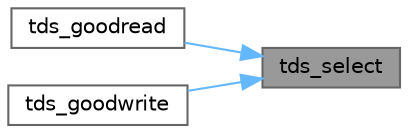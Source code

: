 digraph "tds_select"
{
 // LATEX_PDF_SIZE
  bgcolor="transparent";
  edge [fontname=Helvetica,fontsize=10,labelfontname=Helvetica,labelfontsize=10];
  node [fontname=Helvetica,fontsize=10,shape=box,height=0.2,width=0.4];
  rankdir="RL";
  Node1 [id="Node000001",label="tds_select",height=0.2,width=0.4,color="gray40", fillcolor="grey60", style="filled", fontcolor="black",tooltip="Select on a socket until it's available or the timeout expires."];
  Node1 -> Node2 [id="edge1_Node000001_Node000002",dir="back",color="steelblue1",style="solid",tooltip=" "];
  Node2 [id="Node000002",label="tds_goodread",height=0.2,width=0.4,color="grey40", fillcolor="white", style="filled",URL="$a00591.html#ga6f2ae00407f59fb1ab280fa44a56295e",tooltip="Loops until we have received some characters return -1 on failure."];
  Node1 -> Node3 [id="edge2_Node000001_Node000003",dir="back",color="steelblue1",style="solid",tooltip=" "];
  Node3 [id="Node000003",label="tds_goodwrite",height=0.2,width=0.4,color="grey40", fillcolor="white", style="filled",URL="$a00591.html#ga2734407109c834c5dda7ff8a45c71230",tooltip=" "];
}
